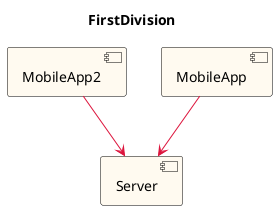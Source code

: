 ''''''''''''''''''''''''''''''''''''''''''
''                                      ''
''  AUTOGENERATED CODE -- DO NOT EDIT!  ''
''                                      ''
''''''''''''''''''''''''''''''''''''''''''

@startuml
title FirstDivision
hide stereotype
scale max 16384 height
skinparam component {
  BackgroundColor FloralWhite
  BorderColor Black
  ArrowColor Crimson
}
[MobileApp2] as _0 <<highlight>>
[Server] as _1
_0 --> _1
[MobileApp] as _2 <<highlight>>
_2 --> _1
@enduml